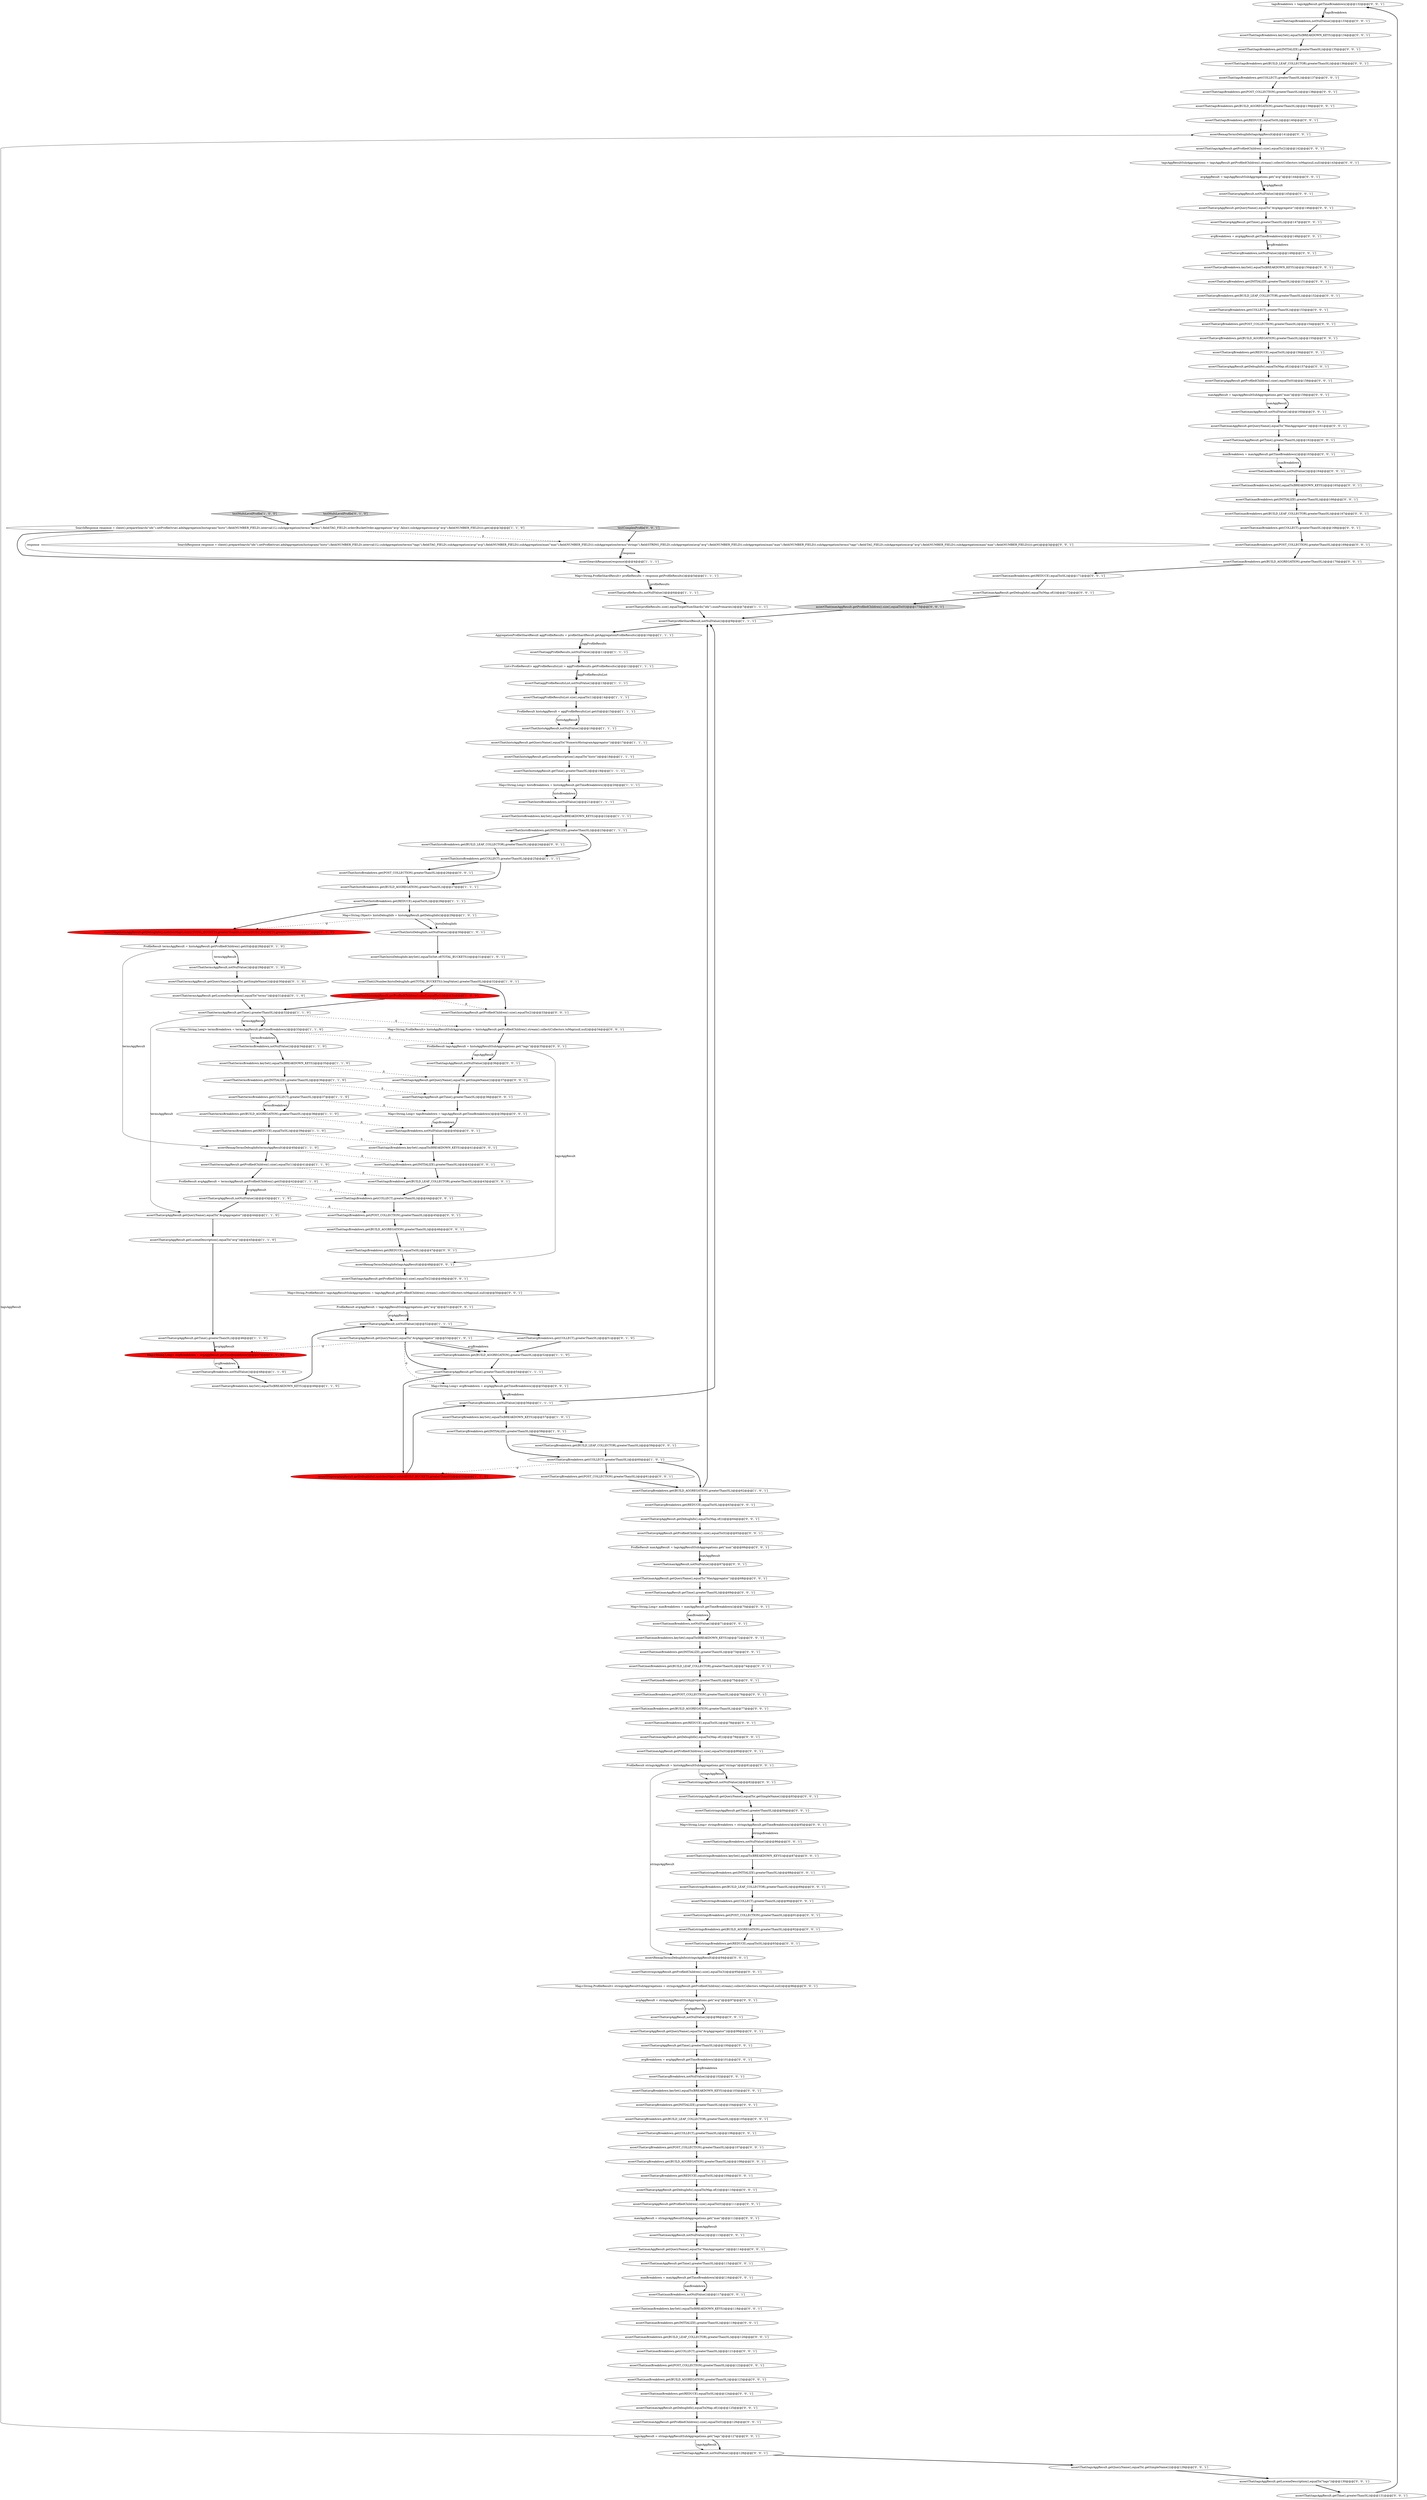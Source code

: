 digraph {
65 [style = filled, label = "tagsBreakdown = tagsAggResult.getTimeBreakdown()@@@132@@@['0', '0', '1']", fillcolor = white, shape = ellipse image = "AAA0AAABBB3BBB"];
185 [style = filled, label = "assertThat(maxAggResult.getTime(),greaterThan(0L))@@@162@@@['0', '0', '1']", fillcolor = white, shape = ellipse image = "AAA0AAABBB3BBB"];
17 [style = filled, label = "assertThat(aggProfileResultsList.size(),equalTo(1))@@@14@@@['1', '1', '1']", fillcolor = white, shape = ellipse image = "AAA0AAABBB1BBB"];
29 [style = filled, label = "assertThat(histoAggResult.getTime(),greaterThan(0L))@@@19@@@['1', '1', '1']", fillcolor = white, shape = ellipse image = "AAA0AAABBB1BBB"];
16 [style = filled, label = "assertSearchResponse(response)@@@4@@@['1', '1', '1']", fillcolor = white, shape = ellipse image = "AAA0AAABBB1BBB"];
136 [style = filled, label = "assertThat(maxBreakdown,notNullValue())@@@164@@@['0', '0', '1']", fillcolor = white, shape = ellipse image = "AAA0AAABBB3BBB"];
172 [style = filled, label = "ProfileResult stringsAggResult = histoAggResultSubAggregations.get(\"strings\")@@@81@@@['0', '0', '1']", fillcolor = white, shape = ellipse image = "AAA0AAABBB3BBB"];
165 [style = filled, label = "assertThat(maxBreakdown.get(COLLECT),greaterThan(0L))@@@121@@@['0', '0', '1']", fillcolor = white, shape = ellipse image = "AAA0AAABBB3BBB"];
124 [style = filled, label = "Map<String,Long> maxBreakdown = maxAggResult.getTimeBreakdown()@@@70@@@['0', '0', '1']", fillcolor = white, shape = ellipse image = "AAA0AAABBB3BBB"];
42 [style = filled, label = "assertThat(histoAggResult.getProfiledChildren().size(),equalTo(1))@@@31@@@['1', '0', '0']", fillcolor = red, shape = ellipse image = "AAA1AAABBB1BBB"];
162 [style = filled, label = "avgBreakdown = avgAggResult.getTimeBreakdown()@@@101@@@['0', '0', '1']", fillcolor = white, shape = ellipse image = "AAA0AAABBB3BBB"];
100 [style = filled, label = "assertThat(tagsAggResult.getLuceneDescription(),equalTo(\"tags\"))@@@130@@@['0', '0', '1']", fillcolor = white, shape = ellipse image = "AAA0AAABBB3BBB"];
21 [style = filled, label = "assertThat(termsBreakdown.get(INITIALIZE),greaterThan(0L))@@@36@@@['1', '1', '0']", fillcolor = white, shape = ellipse image = "AAA0AAABBB1BBB"];
113 [style = filled, label = "assertThat(avgAggResult.getDebugInfo(),equalTo(Map.of()))@@@110@@@['0', '0', '1']", fillcolor = white, shape = ellipse image = "AAA0AAABBB3BBB"];
158 [style = filled, label = "assertThat(stringsBreakdown.get(POST_COLLECTION),greaterThan(0L))@@@91@@@['0', '0', '1']", fillcolor = white, shape = ellipse image = "AAA0AAABBB3BBB"];
146 [style = filled, label = "Map<String,ProfileResult> tagsAggResultSubAggregations = tagsAggResult.getProfiledChildren().stream().collect(Collectors.toMap(null,null))@@@50@@@['0', '0', '1']", fillcolor = white, shape = ellipse image = "AAA0AAABBB3BBB"];
54 [style = filled, label = "assertThat(termsBreakdown.keySet(),equalTo(BREAKDOWN_KEYS))@@@35@@@['1', '1', '0']", fillcolor = white, shape = ellipse image = "AAA0AAABBB1BBB"];
184 [style = filled, label = "assertThat(avgAggResult.getQueryName(),equalTo(\"AvgAggregator\"))@@@146@@@['0', '0', '1']", fillcolor = white, shape = ellipse image = "AAA0AAABBB3BBB"];
144 [style = filled, label = "SearchResponse response = client().prepareSearch(\"idx\").setProfile(true).addAggregation(histogram(\"histo\").field(NUMBER_FIELD).interval(1L).subAggregation(terms(\"tags\").field(TAG_FIELD).subAggregation(avg(\"avg\").field(NUMBER_FIELD)).subAggregation(max(\"max\").field(NUMBER_FIELD))).subAggregation(terms(\"strings\").field(STRING_FIELD).subAggregation(avg(\"avg\").field(NUMBER_FIELD)).subAggregation(max(\"max\").field(NUMBER_FIELD)).subAggregation(terms(\"tags\").field(TAG_FIELD).subAggregation(avg(\"avg\").field(NUMBER_FIELD)).subAggregation(max(\"max\").field(NUMBER_FIELD))))).get()@@@3@@@['0', '0', '1']", fillcolor = white, shape = ellipse image = "AAA0AAABBB3BBB"];
129 [style = filled, label = "assertThat(maxAggResult,notNullValue())@@@160@@@['0', '0', '1']", fillcolor = white, shape = ellipse image = "AAA0AAABBB3BBB"];
103 [style = filled, label = "assertThat(avgAggResult.getProfiledChildren().size(),equalTo(0))@@@111@@@['0', '0', '1']", fillcolor = white, shape = ellipse image = "AAA0AAABBB3BBB"];
85 [style = filled, label = "assertThat(maxBreakdown.get(BUILD_LEAF_COLLECTOR),greaterThan(0L))@@@120@@@['0', '0', '1']", fillcolor = white, shape = ellipse image = "AAA0AAABBB3BBB"];
131 [style = filled, label = "assertThat(tagsAggResult.getTime(),greaterThan(0L))@@@38@@@['0', '0', '1']", fillcolor = white, shape = ellipse image = "AAA0AAABBB3BBB"];
157 [style = filled, label = "assertThat(tagsBreakdown.get(BUILD_AGGREGATION),greaterThan(0L))@@@46@@@['0', '0', '1']", fillcolor = white, shape = ellipse image = "AAA0AAABBB3BBB"];
168 [style = filled, label = "assertThat(maxAggResult.getDebugInfo(),equalTo(Map.of()))@@@79@@@['0', '0', '1']", fillcolor = white, shape = ellipse image = "AAA0AAABBB3BBB"];
27 [style = filled, label = "assertThat(histoBreakdown.get(INITIALIZE),greaterThan(0L))@@@23@@@['1', '1', '1']", fillcolor = white, shape = ellipse image = "AAA0AAABBB1BBB"];
28 [style = filled, label = "ProfileResult histoAggResult = aggProfileResultsList.get(0)@@@15@@@['1', '1', '1']", fillcolor = white, shape = ellipse image = "AAA0AAABBB1BBB"];
46 [style = filled, label = "testMultiLevelProfile['1', '0', '0']", fillcolor = lightgray, shape = diamond image = "AAA0AAABBB1BBB"];
84 [style = filled, label = "assertThat(tagsBreakdown.get(POST_COLLECTION),greaterThan(0L))@@@138@@@['0', '0', '1']", fillcolor = white, shape = ellipse image = "AAA0AAABBB3BBB"];
123 [style = filled, label = "assertThat(avgAggResult.getProfiledChildren().size(),equalTo(0))@@@65@@@['0', '0', '1']", fillcolor = white, shape = ellipse image = "AAA0AAABBB3BBB"];
150 [style = filled, label = "assertThat(avgBreakdown.keySet(),equalTo(BREAKDOWN_KEYS))@@@150@@@['0', '0', '1']", fillcolor = white, shape = ellipse image = "AAA0AAABBB3BBB"];
105 [style = filled, label = "assertThat(avgAggResult.getDebugInfo(),equalTo(Map.of()))@@@157@@@['0', '0', '1']", fillcolor = white, shape = ellipse image = "AAA0AAABBB3BBB"];
36 [style = filled, label = "assertThat(((Number)histoDebugInfo.get(TOTAL_BUCKETS)).longValue(),greaterThan(0L))@@@32@@@['1', '0', '1']", fillcolor = white, shape = ellipse image = "AAA0AAABBB1BBB"];
188 [style = filled, label = "assertThat(maxBreakdown.get(BUILD_LEAF_COLLECTOR),greaterThan(0L))@@@74@@@['0', '0', '1']", fillcolor = white, shape = ellipse image = "AAA0AAABBB3BBB"];
130 [style = filled, label = "assertThat(stringsBreakdown.get(COLLECT),greaterThan(0L))@@@90@@@['0', '0', '1']", fillcolor = white, shape = ellipse image = "AAA0AAABBB3BBB"];
147 [style = filled, label = "assertThat(tagsBreakdown.get(INITIALIZE),greaterThan(0L))@@@42@@@['0', '0', '1']", fillcolor = white, shape = ellipse image = "AAA0AAABBB3BBB"];
159 [style = filled, label = "assertThat(avgBreakdown.keySet(),equalTo(BREAKDOWN_KEYS))@@@103@@@['0', '0', '1']", fillcolor = white, shape = ellipse image = "AAA0AAABBB3BBB"];
152 [style = filled, label = "assertThat(avgBreakdown.get(BUILD_LEAF_COLLECTOR),greaterThan(0L))@@@105@@@['0', '0', '1']", fillcolor = white, shape = ellipse image = "AAA0AAABBB3BBB"];
22 [style = filled, label = "SearchResponse response = client().prepareSearch(\"idx\").setProfile(true).addAggregation(histogram(\"histo\").field(NUMBER_FIELD).interval(1L).subAggregation(terms(\"terms\").field(TAG_FIELD).order(BucketOrder.aggregation(\"avg\",false)).subAggregation(avg(\"avg\").field(NUMBER_FIELD)))).get()@@@3@@@['1', '1', '0']", fillcolor = white, shape = ellipse image = "AAA0AAABBB1BBB"];
37 [style = filled, label = "assertThat(termsBreakdown,notNullValue())@@@34@@@['1', '1', '0']", fillcolor = white, shape = ellipse image = "AAA0AAABBB1BBB"];
66 [style = filled, label = "assertThat(maxAggResult.getProfiledChildren().size(),equalTo(0))@@@80@@@['0', '0', '1']", fillcolor = white, shape = ellipse image = "AAA0AAABBB3BBB"];
83 [style = filled, label = "assertThat(maxBreakdown,notNullValue())@@@117@@@['0', '0', '1']", fillcolor = white, shape = ellipse image = "AAA0AAABBB3BBB"];
58 [style = filled, label = "testMultiLevelProfile['0', '1', '0']", fillcolor = lightgray, shape = diamond image = "AAA0AAABBB2BBB"];
101 [style = filled, label = "ProfileResult avgAggResult = tagsAggResultSubAggregations.get(\"avg\")@@@51@@@['0', '0', '1']", fillcolor = white, shape = ellipse image = "AAA0AAABBB3BBB"];
51 [style = filled, label = "AggregationProfileShardResult aggProfileResults = profileShardResult.getAggregationProfileResults()@@@10@@@['1', '1', '1']", fillcolor = white, shape = ellipse image = "AAA0AAABBB1BBB"];
102 [style = filled, label = "assertThat(tagsBreakdown.get(POST_COLLECTION),greaterThan(0L))@@@45@@@['0', '0', '1']", fillcolor = white, shape = ellipse image = "AAA0AAABBB3BBB"];
125 [style = filled, label = "assertThat(avgBreakdown.get(REDUCE),equalTo(0L))@@@156@@@['0', '0', '1']", fillcolor = white, shape = ellipse image = "AAA0AAABBB3BBB"];
12 [style = filled, label = "assertThat(histoAggResult.getLuceneDescription(),equalTo(\"histo\"))@@@18@@@['1', '1', '1']", fillcolor = white, shape = ellipse image = "AAA0AAABBB1BBB"];
177 [style = filled, label = "assertThat(avgBreakdown.get(POST_COLLECTION),greaterThan(0L))@@@154@@@['0', '0', '1']", fillcolor = white, shape = ellipse image = "AAA0AAABBB3BBB"];
120 [style = filled, label = "assertThat(maxBreakdown.get(BUILD_AGGREGATION),greaterThan(0L))@@@77@@@['0', '0', '1']", fillcolor = white, shape = ellipse image = "AAA0AAABBB3BBB"];
197 [style = filled, label = "avgBreakdown = avgAggResult.getTimeBreakdown()@@@148@@@['0', '0', '1']", fillcolor = white, shape = ellipse image = "AAA0AAABBB3BBB"];
182 [style = filled, label = "Map<String,ProfileResult> stringsAggResultSubAggregations = stringsAggResult.getProfiledChildren().stream().collect(Collectors.toMap(null,null))@@@96@@@['0', '0', '1']", fillcolor = white, shape = ellipse image = "AAA0AAABBB3BBB"];
75 [style = filled, label = "assertThat(maxAggResult.getQueryName(),equalTo(\"MaxAggregator\"))@@@161@@@['0', '0', '1']", fillcolor = white, shape = ellipse image = "AAA0AAABBB3BBB"];
139 [style = filled, label = "assertThat(avgAggResult.getTime(),greaterThan(0L))@@@100@@@['0', '0', '1']", fillcolor = white, shape = ellipse image = "AAA0AAABBB3BBB"];
117 [style = filled, label = "testComplexProfile['0', '0', '1']", fillcolor = lightgray, shape = diamond image = "AAA0AAABBB3BBB"];
128 [style = filled, label = "assertThat(tagsAggResult,notNullValue())@@@128@@@['0', '0', '1']", fillcolor = white, shape = ellipse image = "AAA0AAABBB3BBB"];
32 [style = filled, label = "Map<String,Long> avgBreakdown = avgAggResult.getTimeBreakdown()@@@47@@@['1', '1', '0']", fillcolor = red, shape = ellipse image = "AAA1AAABBB1BBB"];
173 [style = filled, label = "assertThat(maxAggResult.getDebugInfo(),equalTo(Map.of()))@@@172@@@['0', '0', '1']", fillcolor = white, shape = ellipse image = "AAA0AAABBB3BBB"];
34 [style = filled, label = "assertThat(avgAggResult.getQueryName(),equalTo(\"AvgAggregator\"))@@@44@@@['1', '1', '0']", fillcolor = white, shape = ellipse image = "AAA0AAABBB1BBB"];
64 [style = filled, label = "assertThat(maxBreakdown.get(REDUCE),equalTo(0L))@@@78@@@['0', '0', '1']", fillcolor = white, shape = ellipse image = "AAA0AAABBB3BBB"];
96 [style = filled, label = "avgAggResult = tagsAggResultSubAggregations.get(\"avg\")@@@144@@@['0', '0', '1']", fillcolor = white, shape = ellipse image = "AAA0AAABBB3BBB"];
137 [style = filled, label = "assertThat(maxAggResult.getProfiledChildren().size(),equalTo(0))@@@173@@@['0', '0', '1']", fillcolor = lightgray, shape = ellipse image = "AAA0AAABBB3BBB"];
111 [style = filled, label = "maxBreakdown = maxAggResult.getTimeBreakdown()@@@163@@@['0', '0', '1']", fillcolor = white, shape = ellipse image = "AAA0AAABBB3BBB"];
15 [style = filled, label = "assertThat(avgBreakdown,notNullValue())@@@56@@@['1', '1', '1']", fillcolor = white, shape = ellipse image = "AAA0AAABBB1BBB"];
109 [style = filled, label = "assertThat(avgBreakdown.get(REDUCE),equalTo(0L))@@@63@@@['0', '0', '1']", fillcolor = white, shape = ellipse image = "AAA0AAABBB3BBB"];
183 [style = filled, label = "assertThat(maxBreakdown.keySet(),equalTo(BREAKDOWN_KEYS))@@@165@@@['0', '0', '1']", fillcolor = white, shape = ellipse image = "AAA0AAABBB3BBB"];
199 [style = filled, label = "assertThat(maxAggResult.getQueryName(),equalTo(\"MaxAggregator\"))@@@68@@@['0', '0', '1']", fillcolor = white, shape = ellipse image = "AAA0AAABBB3BBB"];
76 [style = filled, label = "assertThat(tagsBreakdown.get(BUILD_LEAF_COLLECTOR),greaterThan(0L))@@@136@@@['0', '0', '1']", fillcolor = white, shape = ellipse image = "AAA0AAABBB3BBB"];
11 [style = filled, label = "assertThat(avgBreakdown.get(BUILD_AGGREGATION),greaterThan(0L))@@@52@@@['1', '1', '0']", fillcolor = white, shape = ellipse image = "AAA0AAABBB1BBB"];
164 [style = filled, label = "assertThat(avgBreakdown.get(INITIALIZE),greaterThan(0L))@@@151@@@['0', '0', '1']", fillcolor = white, shape = ellipse image = "AAA0AAABBB3BBB"];
91 [style = filled, label = "assertThat(stringsAggResult.getTime(),greaterThan(0L))@@@84@@@['0', '0', '1']", fillcolor = white, shape = ellipse image = "AAA0AAABBB3BBB"];
170 [style = filled, label = "assertThat(maxBreakdown.get(BUILD_AGGREGATION),greaterThan(0L))@@@123@@@['0', '0', '1']", fillcolor = white, shape = ellipse image = "AAA0AAABBB3BBB"];
78 [style = filled, label = "assertThat(avgBreakdown.get(BUILD_LEAF_COLLECTOR),greaterThan(0L))@@@59@@@['0', '0', '1']", fillcolor = white, shape = ellipse image = "AAA0AAABBB3BBB"];
30 [style = filled, label = "assertThat(histoBreakdown.get(REDUCE),equalTo(0L))@@@28@@@['1', '1', '1']", fillcolor = white, shape = ellipse image = "AAA0AAABBB1BBB"];
89 [style = filled, label = "assertThat(maxAggResult.getTime(),greaterThan(0L))@@@115@@@['0', '0', '1']", fillcolor = white, shape = ellipse image = "AAA0AAABBB3BBB"];
97 [style = filled, label = "ProfileResult tagsAggResult = histoAggResultSubAggregations.get(\"tags\")@@@35@@@['0', '0', '1']", fillcolor = white, shape = ellipse image = "AAA0AAABBB3BBB"];
174 [style = filled, label = "assertThat(maxBreakdown.get(INITIALIZE),greaterThan(0L))@@@73@@@['0', '0', '1']", fillcolor = white, shape = ellipse image = "AAA0AAABBB3BBB"];
35 [style = filled, label = "assertThat(avgBreakdown.keySet(),equalTo(BREAKDOWN_KEYS))@@@49@@@['1', '1', '0']", fillcolor = white, shape = ellipse image = "AAA0AAABBB1BBB"];
191 [style = filled, label = "assertThat(histoBreakdown.get(BUILD_LEAF_COLLECTOR),greaterThan(0L))@@@24@@@['0', '0', '1']", fillcolor = white, shape = ellipse image = "AAA0AAABBB3BBB"];
86 [style = filled, label = "assertThat(avgAggResult.getDebugInfo(),equalTo(Map.of()))@@@64@@@['0', '0', '1']", fillcolor = white, shape = ellipse image = "AAA0AAABBB3BBB"];
118 [style = filled, label = "assertThat(tagsBreakdown.get(REDUCE),equalTo(0L))@@@140@@@['0', '0', '1']", fillcolor = white, shape = ellipse image = "AAA0AAABBB3BBB"];
92 [style = filled, label = "assertThat(maxBreakdown.get(BUILD_AGGREGATION),greaterThan(0L))@@@170@@@['0', '0', '1']", fillcolor = white, shape = ellipse image = "AAA0AAABBB3BBB"];
114 [style = filled, label = "ProfileResult maxAggResult = tagsAggResultSubAggregations.get(\"max\")@@@66@@@['0', '0', '1']", fillcolor = white, shape = ellipse image = "AAA0AAABBB3BBB"];
45 [style = filled, label = "assertThat(avgAggResult.getQueryName(),equalTo(\"AvgAggregator\"))@@@53@@@['1', '0', '1']", fillcolor = white, shape = ellipse image = "AAA0AAABBB1BBB"];
135 [style = filled, label = "assertThat(tagsBreakdown.keySet(),equalTo(BREAKDOWN_KEYS))@@@41@@@['0', '0', '1']", fillcolor = white, shape = ellipse image = "AAA0AAABBB3BBB"];
62 [style = filled, label = "assertThat(termsAggResult.getQueryName(),equalTo(.getSimpleName()))@@@30@@@['0', '1', '0']", fillcolor = white, shape = ellipse image = "AAA0AAABBB2BBB"];
132 [style = filled, label = "assertThat(stringsBreakdown.get(INITIALIZE),greaterThan(0L))@@@88@@@['0', '0', '1']", fillcolor = white, shape = ellipse image = "AAA0AAABBB3BBB"];
2 [style = filled, label = "assertThat(aggProfileResultsList,notNullValue())@@@13@@@['1', '1', '1']", fillcolor = white, shape = ellipse image = "AAA0AAABBB1BBB"];
3 [style = filled, label = "assertRemapTermsDebugInfo(termsAggResult)@@@40@@@['1', '1', '0']", fillcolor = white, shape = ellipse image = "AAA0AAABBB1BBB"];
116 [style = filled, label = "Map<String,Long> avgBreakdown = avgAggResult.getTimeBreakdown()@@@55@@@['0', '0', '1']", fillcolor = white, shape = ellipse image = "AAA0AAABBB3BBB"];
193 [style = filled, label = "assertThat(avgBreakdown.get(BUILD_AGGREGATION),greaterThan(0L))@@@108@@@['0', '0', '1']", fillcolor = white, shape = ellipse image = "AAA0AAABBB3BBB"];
160 [style = filled, label = "assertThat(maxAggResult,notNullValue())@@@67@@@['0', '0', '1']", fillcolor = white, shape = ellipse image = "AAA0AAABBB3BBB"];
43 [style = filled, label = "assertThat(termsBreakdown.get(BUILD_AGGREGATION),greaterThan(0L))@@@38@@@['1', '1', '0']", fillcolor = white, shape = ellipse image = "AAA0AAABBB1BBB"];
122 [style = filled, label = "assertRemapTermsDebugInfo(tagsAggResult)@@@48@@@['0', '0', '1']", fillcolor = white, shape = ellipse image = "AAA0AAABBB3BBB"];
180 [style = filled, label = "assertThat(avgBreakdown,notNullValue())@@@102@@@['0', '0', '1']", fillcolor = white, shape = ellipse image = "AAA0AAABBB3BBB"];
50 [style = filled, label = "assertThat(termsBreakdown.get(REDUCE),equalTo(0L))@@@39@@@['1', '1', '0']", fillcolor = white, shape = ellipse image = "AAA0AAABBB1BBB"];
106 [style = filled, label = "assertThat(tagsBreakdown,notNullValue())@@@133@@@['0', '0', '1']", fillcolor = white, shape = ellipse image = "AAA0AAABBB3BBB"];
167 [style = filled, label = "assertThat(stringsAggResult.getProfiledChildren().size(),equalTo(3))@@@95@@@['0', '0', '1']", fillcolor = white, shape = ellipse image = "AAA0AAABBB3BBB"];
195 [style = filled, label = "assertThat(maxBreakdown.get(BUILD_LEAF_COLLECTOR),greaterThan(0L))@@@167@@@['0', '0', '1']", fillcolor = white, shape = ellipse image = "AAA0AAABBB3BBB"];
38 [style = filled, label = "assertThat(profileResults.size(),equalTo(getNumShards(\"idx\").numPrimaries))@@@7@@@['1', '1', '1']", fillcolor = white, shape = ellipse image = "AAA0AAABBB1BBB"];
74 [style = filled, label = "assertThat(maxAggResult,notNullValue())@@@113@@@['0', '0', '1']", fillcolor = white, shape = ellipse image = "AAA0AAABBB3BBB"];
171 [style = filled, label = "assertThat(maxBreakdown.get(REDUCE),equalTo(0L))@@@171@@@['0', '0', '1']", fillcolor = white, shape = ellipse image = "AAA0AAABBB3BBB"];
107 [style = filled, label = "assertThat(tagsBreakdown.get(REDUCE),equalTo(0L))@@@47@@@['0', '0', '1']", fillcolor = white, shape = ellipse image = "AAA0AAABBB3BBB"];
81 [style = filled, label = "assertThat(stringsBreakdown.get(BUILD_AGGREGATION),greaterThan(0L))@@@92@@@['0', '0', '1']", fillcolor = white, shape = ellipse image = "AAA0AAABBB3BBB"];
10 [style = filled, label = "assertThat(avgBreakdown,notNullValue())@@@48@@@['1', '1', '0']", fillcolor = white, shape = ellipse image = "AAA0AAABBB1BBB"];
82 [style = filled, label = "assertThat(avgBreakdown,notNullValue())@@@149@@@['0', '0', '1']", fillcolor = white, shape = ellipse image = "AAA0AAABBB3BBB"];
95 [style = filled, label = "assertThat(avgBreakdown.get(REDUCE),equalTo(0L))@@@109@@@['0', '0', '1']", fillcolor = white, shape = ellipse image = "AAA0AAABBB3BBB"];
181 [style = filled, label = "assertThat(histoAggResult.getProfiledChildren().size(),equalTo(2))@@@33@@@['0', '0', '1']", fillcolor = white, shape = ellipse image = "AAA0AAABBB3BBB"];
25 [style = filled, label = "Map<String,Long> histoBreakdown = histoAggResult.getTimeBreakdown()@@@20@@@['1', '1', '1']", fillcolor = white, shape = ellipse image = "AAA0AAABBB1BBB"];
134 [style = filled, label = "assertThat(tagsBreakdown.get(BUILD_AGGREGATION),greaterThan(0L))@@@139@@@['0', '0', '1']", fillcolor = white, shape = ellipse image = "AAA0AAABBB3BBB"];
194 [style = filled, label = "assertThat(maxAggResult.getProfiledChildren().size(),equalTo(0))@@@126@@@['0', '0', '1']", fillcolor = white, shape = ellipse image = "AAA0AAABBB3BBB"];
196 [style = filled, label = "assertThat(maxAggResult.getDebugInfo(),equalTo(Map.of()))@@@125@@@['0', '0', '1']", fillcolor = white, shape = ellipse image = "AAA0AAABBB3BBB"];
187 [style = filled, label = "assertThat(maxBreakdown.get(INITIALIZE),greaterThan(0L))@@@119@@@['0', '0', '1']", fillcolor = white, shape = ellipse image = "AAA0AAABBB3BBB"];
4 [style = filled, label = "Map<String,Long> termsBreakdown = termsAggResult.getTimeBreakdown()@@@33@@@['1', '1', '0']", fillcolor = white, shape = ellipse image = "AAA0AAABBB1BBB"];
71 [style = filled, label = "avgAggResult = stringsAggResultSubAggregations.get(\"avg\")@@@97@@@['0', '0', '1']", fillcolor = white, shape = ellipse image = "AAA0AAABBB3BBB"];
112 [style = filled, label = "assertThat(maxBreakdown.get(REDUCE),equalTo(0L))@@@124@@@['0', '0', '1']", fillcolor = white, shape = ellipse image = "AAA0AAABBB3BBB"];
141 [style = filled, label = "assertThat(tagsBreakdown.get(INITIALIZE),greaterThan(0L))@@@135@@@['0', '0', '1']", fillcolor = white, shape = ellipse image = "AAA0AAABBB3BBB"];
149 [style = filled, label = "assertThat(tagsBreakdown.keySet(),equalTo(BREAKDOWN_KEYS))@@@134@@@['0', '0', '1']", fillcolor = white, shape = ellipse image = "AAA0AAABBB3BBB"];
155 [style = filled, label = "assertThat(maxBreakdown.get(COLLECT),greaterThan(0L))@@@168@@@['0', '0', '1']", fillcolor = white, shape = ellipse image = "AAA0AAABBB3BBB"];
69 [style = filled, label = "assertThat(tagsAggResult.getProfiledChildren().size(),equalTo(2))@@@49@@@['0', '0', '1']", fillcolor = white, shape = ellipse image = "AAA0AAABBB3BBB"];
59 [style = filled, label = "assertThat(termsAggResult,notNullValue())@@@29@@@['0', '1', '0']", fillcolor = white, shape = ellipse image = "AAA0AAABBB2BBB"];
44 [style = filled, label = "assertThat(histoDebugInfo,notNullValue())@@@30@@@['1', '0', '1']", fillcolor = white, shape = ellipse image = "AAA0AAABBB1BBB"];
87 [style = filled, label = "assertThat(stringsBreakdown,notNullValue())@@@86@@@['0', '0', '1']", fillcolor = white, shape = ellipse image = "AAA0AAABBB3BBB"];
98 [style = filled, label = "assertThat(stringsBreakdown.keySet(),equalTo(BREAKDOWN_KEYS))@@@87@@@['0', '0', '1']", fillcolor = white, shape = ellipse image = "AAA0AAABBB3BBB"];
161 [style = filled, label = "assertThat(avgBreakdown.get(COLLECT),greaterThan(0L))@@@153@@@['0', '0', '1']", fillcolor = white, shape = ellipse image = "AAA0AAABBB3BBB"];
138 [style = filled, label = "assertThat(avgAggResult,notNullValue())@@@145@@@['0', '0', '1']", fillcolor = white, shape = ellipse image = "AAA0AAABBB3BBB"];
77 [style = filled, label = "assertThat(tagsBreakdown.get(COLLECT),greaterThan(0L))@@@44@@@['0', '0', '1']", fillcolor = white, shape = ellipse image = "AAA0AAABBB3BBB"];
169 [style = filled, label = "assertThat(avgBreakdown.get(COLLECT),greaterThan(0L))@@@106@@@['0', '0', '1']", fillcolor = white, shape = ellipse image = "AAA0AAABBB3BBB"];
72 [style = filled, label = "assertThat(tagsAggResult,notNullValue())@@@36@@@['0', '0', '1']", fillcolor = white, shape = ellipse image = "AAA0AAABBB3BBB"];
39 [style = filled, label = "assertThat(avgBreakdown.get(BUILD_AGGREGATION),greaterThan(0L))@@@62@@@['1', '0', '1']", fillcolor = white, shape = ellipse image = "AAA0AAABBB1BBB"];
93 [style = filled, label = "assertThat(maxBreakdown.get(POST_COLLECTION),greaterThan(0L))@@@122@@@['0', '0', '1']", fillcolor = white, shape = ellipse image = "AAA0AAABBB3BBB"];
8 [style = filled, label = "assertThat(avgBreakdown.get(COLLECT),greaterThan(0L))@@@60@@@['1', '0', '1']", fillcolor = white, shape = ellipse image = "AAA0AAABBB1BBB"];
79 [style = filled, label = "assertThat(avgAggResult,notNullValue())@@@98@@@['0', '0', '1']", fillcolor = white, shape = ellipse image = "AAA0AAABBB3BBB"];
110 [style = filled, label = "maxAggResult = stringsAggResultSubAggregations.get(\"max\")@@@112@@@['0', '0', '1']", fillcolor = white, shape = ellipse image = "AAA0AAABBB3BBB"];
41 [style = filled, label = "assertThat(aggProfileResults,notNullValue())@@@11@@@['1', '1', '1']", fillcolor = white, shape = ellipse image = "AAA0AAABBB1BBB"];
70 [style = filled, label = "Map<String,Long> tagsBreakdown = tagsAggResult.getTimeBreakdown()@@@39@@@['0', '0', '1']", fillcolor = white, shape = ellipse image = "AAA0AAABBB3BBB"];
104 [style = filled, label = "assertThat(tagsAggResult.getQueryName(),equalTo(.getSimpleName()))@@@129@@@['0', '0', '1']", fillcolor = white, shape = ellipse image = "AAA0AAABBB3BBB"];
121 [style = filled, label = "assertThat(stringsAggResult,notNullValue())@@@82@@@['0', '0', '1']", fillcolor = white, shape = ellipse image = "AAA0AAABBB3BBB"];
145 [style = filled, label = "assertRemapTermsDebugInfo(stringsAggResult)@@@94@@@['0', '0', '1']", fillcolor = white, shape = ellipse image = "AAA0AAABBB3BBB"];
192 [style = filled, label = "Map<String,Long> stringsBreakdown = stringsAggResult.getTimeBreakdown()@@@85@@@['0', '0', '1']", fillcolor = white, shape = ellipse image = "AAA0AAABBB3BBB"];
99 [style = filled, label = "assertThat(stringsAggResult.getQueryName(),equalTo(.getSimpleName()))@@@83@@@['0', '0', '1']", fillcolor = white, shape = ellipse image = "AAA0AAABBB3BBB"];
56 [style = filled, label = "assertThat(termsAggResult.getTime(),greaterThan(0L))@@@32@@@['1', '1', '0']", fillcolor = white, shape = ellipse image = "AAA0AAABBB1BBB"];
80 [style = filled, label = "tagsAggResult = stringsAggResultSubAggregations.get(\"tags\")@@@127@@@['0', '0', '1']", fillcolor = white, shape = ellipse image = "AAA0AAABBB3BBB"];
163 [style = filled, label = "assertThat(maxAggResult.getTime(),greaterThan(0L))@@@69@@@['0', '0', '1']", fillcolor = white, shape = ellipse image = "AAA0AAABBB3BBB"];
33 [style = filled, label = "assertThat(termsAggResult.getProfiledChildren().size(),equalTo(1))@@@41@@@['1', '1', '0']", fillcolor = white, shape = ellipse image = "AAA0AAABBB1BBB"];
176 [style = filled, label = "assertThat(maxBreakdown.keySet(),equalTo(BREAKDOWN_KEYS))@@@72@@@['0', '0', '1']", fillcolor = white, shape = ellipse image = "AAA0AAABBB3BBB"];
119 [style = filled, label = "assertThat(maxBreakdown.get(INITIALIZE),greaterThan(0L))@@@166@@@['0', '0', '1']", fillcolor = white, shape = ellipse image = "AAA0AAABBB3BBB"];
198 [style = filled, label = "maxAggResult = tagsAggResultSubAggregations.get(\"max\")@@@159@@@['0', '0', '1']", fillcolor = white, shape = ellipse image = "AAA0AAABBB3BBB"];
88 [style = filled, label = "assertThat(tagsBreakdown.get(COLLECT),greaterThan(0L))@@@137@@@['0', '0', '1']", fillcolor = white, shape = ellipse image = "AAA0AAABBB3BBB"];
175 [style = filled, label = "assertThat(maxBreakdown.get(POST_COLLECTION),greaterThan(0L))@@@76@@@['0', '0', '1']", fillcolor = white, shape = ellipse image = "AAA0AAABBB3BBB"];
73 [style = filled, label = "maxBreakdown = maxAggResult.getTimeBreakdown()@@@116@@@['0', '0', '1']", fillcolor = white, shape = ellipse image = "AAA0AAABBB3BBB"];
49 [style = filled, label = "assertThat(histoBreakdown.get(COLLECT),greaterThan(0L))@@@25@@@['1', '1', '1']", fillcolor = white, shape = ellipse image = "AAA0AAABBB1BBB"];
189 [style = filled, label = "assertThat(maxBreakdown.keySet(),equalTo(BREAKDOWN_KEYS))@@@118@@@['0', '0', '1']", fillcolor = white, shape = ellipse image = "AAA0AAABBB3BBB"];
24 [style = filled, label = "assertThat(histoBreakdown.keySet(),equalTo(BREAKDOWN_KEYS))@@@22@@@['1', '1', '1']", fillcolor = white, shape = ellipse image = "AAA0AAABBB1BBB"];
190 [style = filled, label = "assertThat(tagsBreakdown.get(BUILD_LEAF_COLLECTOR),greaterThan(0L))@@@43@@@['0', '0', '1']", fillcolor = white, shape = ellipse image = "AAA0AAABBB3BBB"];
55 [style = filled, label = "assertThat(histoBreakdown.get(BUILD_AGGREGATION),greaterThan(0L))@@@27@@@['1', '1', '1']", fillcolor = white, shape = ellipse image = "AAA0AAABBB1BBB"];
61 [style = filled, label = "assertThat(avgBreakdown.get(COLLECT),greaterThan(0L))@@@51@@@['0', '1', '0']", fillcolor = white, shape = ellipse image = "AAA0AAABBB2BBB"];
5 [style = filled, label = "assertThat(avgAggResult.getTime(),greaterThan(0L))@@@54@@@['1', '1', '1']", fillcolor = white, shape = ellipse image = "AAA0AAABBB1BBB"];
40 [style = filled, label = "Map<String,Object> histoDebugInfo = histoAggResult.getDebugInfo()@@@29@@@['1', '0', '1']", fillcolor = white, shape = ellipse image = "AAA0AAABBB1BBB"];
166 [style = filled, label = "assertThat(avgBreakdown.get(BUILD_AGGREGATION),greaterThan(0L))@@@155@@@['0', '0', '1']", fillcolor = white, shape = ellipse image = "AAA0AAABBB3BBB"];
1 [style = filled, label = "assertThat(histoAggResult.getQueryName(),equalTo(\"NumericHistogramAggregator\"))@@@17@@@['1', '1', '1']", fillcolor = white, shape = ellipse image = "AAA0AAABBB1BBB"];
0 [style = filled, label = "assertThat(histoAggResult,notNullValue())@@@16@@@['1', '1', '1']", fillcolor = white, shape = ellipse image = "AAA0AAABBB1BBB"];
148 [style = filled, label = "assertThat(avgBreakdown.get(POST_COLLECTION),greaterThan(0L))@@@107@@@['0', '0', '1']", fillcolor = white, shape = ellipse image = "AAA0AAABBB3BBB"];
142 [style = filled, label = "assertThat(maxAggResult.getQueryName(),equalTo(\"MaxAggregator\"))@@@114@@@['0', '0', '1']", fillcolor = white, shape = ellipse image = "AAA0AAABBB3BBB"];
63 [style = filled, label = "assertMap(histoAggResult.getDebugInfo(),matchesMap().entry(TOTAL_BUCKETS,greaterThan(0L)).entry(BUILT_BUCKETS,greaterThan(0)))@@@27@@@['0', '1', '0']", fillcolor = red, shape = ellipse image = "AAA1AAABBB2BBB"];
60 [style = filled, label = "ProfileResult termsAggResult = histoAggResult.getProfiledChildren().get(0)@@@28@@@['0', '1', '0']", fillcolor = white, shape = ellipse image = "AAA0AAABBB2BBB"];
151 [style = filled, label = "assertThat(tagsAggResult.getTime(),greaterThan(0L))@@@131@@@['0', '0', '1']", fillcolor = white, shape = ellipse image = "AAA0AAABBB3BBB"];
14 [style = filled, label = "assertThat(avgBreakdown.keySet(),equalTo(BREAKDOWN_KEYS))@@@57@@@['1', '0', '1']", fillcolor = white, shape = ellipse image = "AAA0AAABBB1BBB"];
23 [style = filled, label = "assertThat(avgAggResult,notNullValue())@@@43@@@['1', '1', '0']", fillcolor = white, shape = ellipse image = "AAA0AAABBB1BBB"];
200 [style = filled, label = "assertThat(avgAggResult.getTime(),greaterThan(0L))@@@147@@@['0', '0', '1']", fillcolor = white, shape = ellipse image = "AAA0AAABBB3BBB"];
108 [style = filled, label = "assertThat(avgAggResult.getProfiledChildren().size(),equalTo(0))@@@158@@@['0', '0', '1']", fillcolor = white, shape = ellipse image = "AAA0AAABBB3BBB"];
126 [style = filled, label = "assertThat(tagsAggResult.getQueryName(),equalTo(.getSimpleName()))@@@37@@@['0', '0', '1']", fillcolor = white, shape = ellipse image = "AAA0AAABBB3BBB"];
153 [style = filled, label = "Map<String,ProfileResult> histoAggResultSubAggregations = histoAggResult.getProfiledChildren().stream().collect(Collectors.toMap(null,null))@@@34@@@['0', '0', '1']", fillcolor = white, shape = ellipse image = "AAA0AAABBB3BBB"];
90 [style = filled, label = "assertThat(tagsBreakdown,notNullValue())@@@40@@@['0', '0', '1']", fillcolor = white, shape = ellipse image = "AAA0AAABBB3BBB"];
133 [style = filled, label = "assertThat(tagsAggResult.getProfiledChildren().size(),equalTo(2))@@@142@@@['0', '0', '1']", fillcolor = white, shape = ellipse image = "AAA0AAABBB3BBB"];
67 [style = filled, label = "assertThat(avgAggResult.getQueryName(),equalTo(\"AvgAggregator\"))@@@99@@@['0', '0', '1']", fillcolor = white, shape = ellipse image = "AAA0AAABBB3BBB"];
7 [style = filled, label = "assertThat(histoDebugInfo.keySet(),equalTo(Set.of(TOTAL_BUCKETS)))@@@31@@@['1', '0', '1']", fillcolor = white, shape = ellipse image = "AAA0AAABBB1BBB"];
115 [style = filled, label = "tagsAggResultSubAggregations = tagsAggResult.getProfiledChildren().stream().collect(Collectors.toMap(null,null))@@@143@@@['0', '0', '1']", fillcolor = white, shape = ellipse image = "AAA0AAABBB3BBB"];
179 [style = filled, label = "assertThat(avgBreakdown.get(BUILD_LEAF_COLLECTOR),greaterThan(0L))@@@152@@@['0', '0', '1']", fillcolor = white, shape = ellipse image = "AAA0AAABBB3BBB"];
154 [style = filled, label = "assertThat(avgBreakdown.get(POST_COLLECTION),greaterThan(0L))@@@61@@@['0', '0', '1']", fillcolor = white, shape = ellipse image = "AAA0AAABBB3BBB"];
52 [style = filled, label = "Map<String,ProfileShardResult> profileResults = response.getProfileResults()@@@5@@@['1', '1', '1']", fillcolor = white, shape = ellipse image = "AAA0AAABBB1BBB"];
143 [style = filled, label = "assertRemapTermsDebugInfo(tagsAggResult)@@@141@@@['0', '0', '1']", fillcolor = white, shape = ellipse image = "AAA0AAABBB3BBB"];
48 [style = filled, label = "assertThat(profileShardResult,notNullValue())@@@9@@@['1', '1', '1']", fillcolor = white, shape = ellipse image = "AAA0AAABBB1BBB"];
178 [style = filled, label = "assertThat(maxBreakdown.get(COLLECT),greaterThan(0L))@@@75@@@['0', '0', '1']", fillcolor = white, shape = ellipse image = "AAA0AAABBB3BBB"];
156 [style = filled, label = "assertThat(histoBreakdown.get(POST_COLLECTION),greaterThan(0L))@@@26@@@['0', '0', '1']", fillcolor = white, shape = ellipse image = "AAA0AAABBB3BBB"];
127 [style = filled, label = "assertThat(stringsBreakdown.get(REDUCE),equalTo(0L))@@@93@@@['0', '0', '1']", fillcolor = white, shape = ellipse image = "AAA0AAABBB3BBB"];
9 [style = filled, label = "assertThat(profileResults,notNullValue())@@@6@@@['1', '1', '1']", fillcolor = white, shape = ellipse image = "AAA0AAABBB1BBB"];
57 [style = filled, label = "assertThat(termsAggResult.getLuceneDescription(),equalTo(\"terms\"))@@@31@@@['0', '1', '0']", fillcolor = white, shape = ellipse image = "AAA0AAABBB2BBB"];
6 [style = filled, label = "assertThat(avgAggResult,notNullValue())@@@52@@@['1', '1', '1']", fillcolor = white, shape = ellipse image = "AAA0AAABBB1BBB"];
68 [style = filled, label = "assertThat(maxBreakdown.get(POST_COLLECTION),greaterThan(0L))@@@169@@@['0', '0', '1']", fillcolor = white, shape = ellipse image = "AAA0AAABBB3BBB"];
53 [style = filled, label = "assertThat(avgAggResult.getLuceneDescription(),equalTo(\"avg\"))@@@45@@@['1', '1', '0']", fillcolor = white, shape = ellipse image = "AAA0AAABBB1BBB"];
186 [style = filled, label = "assertThat(stringsBreakdown.get(BUILD_LEAF_COLLECTOR),greaterThan(0L))@@@89@@@['0', '0', '1']", fillcolor = white, shape = ellipse image = "AAA0AAABBB3BBB"];
47 [style = filled, label = "assertThat(termsBreakdown.get(COLLECT),greaterThan(0L))@@@37@@@['1', '1', '0']", fillcolor = white, shape = ellipse image = "AAA0AAABBB1BBB"];
19 [style = filled, label = "assertMap(avgAggResult.getDebugInfo(),matchesMap().entry(BUILT_BUCKETS,greaterThan(0)))@@@54@@@['1', '1', '0']", fillcolor = red, shape = ellipse image = "AAA1AAABBB1BBB"];
18 [style = filled, label = "assertThat(avgAggResult.getTime(),greaterThan(0L))@@@46@@@['1', '1', '0']", fillcolor = white, shape = ellipse image = "AAA0AAABBB1BBB"];
94 [style = filled, label = "assertThat(avgBreakdown.get(INITIALIZE),greaterThan(0L))@@@104@@@['0', '0', '1']", fillcolor = white, shape = ellipse image = "AAA0AAABBB3BBB"];
26 [style = filled, label = "ProfileResult avgAggResult = termsAggResult.getProfiledChildren().get(0)@@@42@@@['1', '1', '0']", fillcolor = white, shape = ellipse image = "AAA0AAABBB1BBB"];
140 [style = filled, label = "assertThat(maxBreakdown,notNullValue())@@@71@@@['0', '0', '1']", fillcolor = white, shape = ellipse image = "AAA0AAABBB3BBB"];
20 [style = filled, label = "assertThat(histoBreakdown,notNullValue())@@@21@@@['1', '1', '1']", fillcolor = white, shape = ellipse image = "AAA0AAABBB1BBB"];
13 [style = filled, label = "List<ProfileResult> aggProfileResultsList = aggProfileResults.getProfileResults()@@@12@@@['1', '1', '1']", fillcolor = white, shape = ellipse image = "AAA0AAABBB1BBB"];
31 [style = filled, label = "assertThat(avgBreakdown.get(INITIALIZE),greaterThan(0L))@@@58@@@['1', '0', '1']", fillcolor = white, shape = ellipse image = "AAA0AAABBB1BBB"];
165->93 [style = bold, label=""];
86->123 [style = bold, label=""];
80->128 [style = bold, label=""];
74->142 [style = bold, label=""];
16->52 [style = bold, label=""];
168->66 [style = bold, label=""];
171->173 [style = bold, label=""];
147->190 [style = bold, label=""];
127->145 [style = bold, label=""];
128->104 [style = bold, label=""];
97->72 [style = solid, label="tagsAggResult"];
44->7 [style = bold, label=""];
10->35 [style = bold, label=""];
144->16 [style = bold, label=""];
91->192 [style = bold, label=""];
67->139 [style = bold, label=""];
80->143 [style = solid, label="tagsAggResult"];
59->62 [style = bold, label=""];
83->189 [style = bold, label=""];
149->141 [style = bold, label=""];
184->200 [style = bold, label=""];
51->41 [style = solid, label="aggProfileResults"];
200->197 [style = bold, label=""];
162->180 [style = solid, label="avgBreakdown"];
27->49 [style = bold, label=""];
130->158 [style = bold, label=""];
82->150 [style = bold, label=""];
49->55 [style = bold, label=""];
161->177 [style = bold, label=""];
28->0 [style = bold, label=""];
115->96 [style = bold, label=""];
48->51 [style = bold, label=""];
70->90 [style = solid, label="tagsBreakdown"];
162->180 [style = bold, label=""];
65->106 [style = solid, label="tagsBreakdown"];
198->129 [style = bold, label=""];
136->183 [style = bold, label=""];
116->15 [style = bold, label=""];
47->43 [style = solid, label="termsBreakdown"];
60->59 [style = solid, label="termsAggResult"];
99->91 [style = bold, label=""];
154->39 [style = bold, label=""];
188->178 [style = bold, label=""];
1->12 [style = bold, label=""];
18->32 [style = bold, label=""];
196->194 [style = bold, label=""];
110->74 [style = solid, label="maxAggResult"];
18->32 [style = solid, label="avgAggResult"];
30->40 [style = bold, label=""];
111->136 [style = bold, label=""];
96->138 [style = solid, label="avgAggResult"];
126->131 [style = bold, label=""];
180->159 [style = bold, label=""];
185->111 [style = bold, label=""];
40->63 [style = dashed, label="0"];
19->15 [style = bold, label=""];
9->38 [style = bold, label=""];
8->39 [style = bold, label=""];
58->22 [style = bold, label=""];
160->199 [style = bold, label=""];
41->13 [style = bold, label=""];
114->160 [style = solid, label="maxAggResult"];
24->27 [style = bold, label=""];
190->77 [style = bold, label=""];
106->149 [style = bold, label=""];
78->8 [style = bold, label=""];
89->73 [style = bold, label=""];
34->53 [style = bold, label=""];
26->23 [style = solid, label="avgAggResult"];
143->133 [style = bold, label=""];
96->138 [style = bold, label=""];
124->140 [style = bold, label=""];
125->105 [style = bold, label=""];
61->11 [style = bold, label=""];
5->116 [style = bold, label=""];
76->88 [style = bold, label=""];
156->55 [style = bold, label=""];
52->9 [style = bold, label=""];
72->126 [style = bold, label=""];
112->196 [style = bold, label=""];
71->79 [style = bold, label=""];
195->155 [style = bold, label=""];
108->198 [style = bold, label=""];
50->3 [style = bold, label=""];
101->6 [style = solid, label="avgAggResult"];
155->68 [style = bold, label=""];
192->87 [style = solid, label="stringsBreakdown"];
68->92 [style = bold, label=""];
47->43 [style = bold, label=""];
3->33 [style = bold, label=""];
45->32 [style = dashed, label="0"];
32->10 [style = bold, label=""];
64->168 [style = bold, label=""];
39->109 [style = bold, label=""];
111->136 [style = solid, label="maxBreakdown"];
66->172 [style = bold, label=""];
189->187 [style = bold, label=""];
45->11 [style = bold, label=""];
6->61 [style = bold, label=""];
145->167 [style = bold, label=""];
94->152 [style = bold, label=""];
12->29 [style = bold, label=""];
152->169 [style = bold, label=""];
84->134 [style = bold, label=""];
54->126 [style = dashed, label="0"];
43->90 [style = dashed, label="0"];
42->56 [style = bold, label=""];
3->147 [style = dashed, label="0"];
166->125 [style = bold, label=""];
183->119 [style = bold, label=""];
81->127 [style = bold, label=""];
172->121 [style = solid, label="stringsAggResult"];
137->48 [style = bold, label=""];
163->124 [style = bold, label=""];
179->161 [style = bold, label=""];
32->10 [style = solid, label="avgBreakdown"];
173->137 [style = bold, label=""];
157->107 [style = bold, label=""];
73->83 [style = bold, label=""];
36->42 [style = bold, label=""];
135->147 [style = bold, label=""];
88->84 [style = bold, label=""];
141->76 [style = bold, label=""];
2->17 [style = bold, label=""];
21->47 [style = bold, label=""];
151->65 [style = bold, label=""];
102->157 [style = bold, label=""];
21->131 [style = dashed, label="0"];
122->69 [style = bold, label=""];
92->171 [style = bold, label=""];
170->112 [style = bold, label=""];
15->14 [style = bold, label=""];
140->176 [style = bold, label=""];
26->77 [style = dashed, label="0"];
22->16 [style = bold, label=""];
13->2 [style = solid, label="aggProfileResultsList"];
159->94 [style = bold, label=""];
73->83 [style = solid, label="maxBreakdown"];
107->122 [style = bold, label=""];
172->145 [style = solid, label="stringsAggResult"];
49->156 [style = bold, label=""];
95->113 [style = bold, label=""];
101->6 [style = bold, label=""];
116->15 [style = solid, label="avgBreakdown"];
69->146 [style = bold, label=""];
186->130 [style = bold, label=""];
38->48 [style = bold, label=""];
131->70 [style = bold, label=""];
28->0 [style = solid, label="histoAggResult"];
40->44 [style = solid, label="histoDebugInfo"];
30->63 [style = bold, label=""];
33->26 [style = bold, label=""];
113->103 [style = bold, label=""];
5->19 [style = bold, label=""];
80->128 [style = solid, label="tagsAggResult"];
176->174 [style = bold, label=""];
11->5 [style = bold, label=""];
25->20 [style = bold, label=""];
142->89 [style = bold, label=""];
55->30 [style = bold, label=""];
63->60 [style = bold, label=""];
60->3 [style = solid, label="termsAggResult"];
114->160 [style = bold, label=""];
194->80 [style = bold, label=""];
100->151 [style = bold, label=""];
0->1 [style = bold, label=""];
65->106 [style = bold, label=""];
22->16 [style = solid, label="response"];
71->79 [style = solid, label="avgAggResult"];
14->31 [style = bold, label=""];
144->16 [style = solid, label="response"];
15->48 [style = bold, label=""];
197->82 [style = solid, label="avgBreakdown"];
54->21 [style = bold, label=""];
79->67 [style = bold, label=""];
150->164 [style = bold, label=""];
117->144 [style = bold, label=""];
169->148 [style = bold, label=""];
31->78 [style = bold, label=""];
153->97 [style = bold, label=""];
31->8 [style = bold, label=""];
4->37 [style = solid, label="termsBreakdown"];
7->36 [style = bold, label=""];
90->135 [style = bold, label=""];
40->44 [style = bold, label=""];
46->22 [style = bold, label=""];
13->2 [style = bold, label=""];
197->82 [style = bold, label=""];
139->162 [style = bold, label=""];
56->153 [style = dashed, label="0"];
85->165 [style = bold, label=""];
123->114 [style = bold, label=""];
177->166 [style = bold, label=""];
8->19 [style = dashed, label="0"];
39->48 [style = bold, label=""];
138->184 [style = bold, label=""];
43->50 [style = bold, label=""];
120->64 [style = bold, label=""];
109->86 [style = bold, label=""];
35->6 [style = bold, label=""];
119->195 [style = bold, label=""];
53->18 [style = bold, label=""];
8->154 [style = bold, label=""];
4->97 [style = dashed, label="0"];
124->140 [style = solid, label="maxBreakdown"];
75->185 [style = bold, label=""];
172->121 [style = bold, label=""];
146->101 [style = bold, label=""];
148->193 [style = bold, label=""];
129->75 [style = bold, label=""];
164->179 [style = bold, label=""];
29->25 [style = bold, label=""];
25->20 [style = solid, label="histoBreakdown"];
199->163 [style = bold, label=""];
87->98 [style = bold, label=""];
110->74 [style = bold, label=""];
60->59 [style = bold, label=""];
62->57 [style = bold, label=""];
134->118 [style = bold, label=""];
56->34 [style = solid, label="termsAggResult"];
97->72 [style = bold, label=""];
104->100 [style = bold, label=""];
56->4 [style = solid, label="termsAggResult"];
77->102 [style = bold, label=""];
121->99 [style = bold, label=""];
45->116 [style = dashed, label="0"];
37->54 [style = bold, label=""];
47->70 [style = dashed, label="0"];
118->143 [style = bold, label=""];
57->56 [style = bold, label=""];
17->28 [style = bold, label=""];
198->129 [style = solid, label="maxAggResult"];
56->4 [style = bold, label=""];
36->181 [style = bold, label=""];
175->120 [style = bold, label=""];
193->95 [style = bold, label=""];
174->188 [style = bold, label=""];
4->37 [style = bold, label=""];
105->108 [style = bold, label=""];
133->115 [style = bold, label=""];
27->191 [style = bold, label=""];
50->135 [style = dashed, label="0"];
132->186 [style = bold, label=""];
26->23 [style = bold, label=""];
192->87 [style = bold, label=""];
45->11 [style = solid, label="avgBreakdown"];
93->170 [style = bold, label=""];
97->122 [style = solid, label="tagsAggResult"];
98->132 [style = bold, label=""];
22->144 [style = dashed, label="0"];
33->190 [style = dashed, label="0"];
23->34 [style = bold, label=""];
167->182 [style = bold, label=""];
42->181 [style = dashed, label="0"];
182->71 [style = bold, label=""];
20->24 [style = bold, label=""];
6->45 [style = bold, label=""];
181->153 [style = bold, label=""];
191->49 [style = bold, label=""];
158->81 [style = bold, label=""];
51->41 [style = bold, label=""];
23->102 [style = dashed, label="0"];
187->85 [style = bold, label=""];
70->90 [style = bold, label=""];
178->175 [style = bold, label=""];
103->110 [style = bold, label=""];
52->9 [style = solid, label="profileResults"];
45->5 [style = bold, label=""];
}
